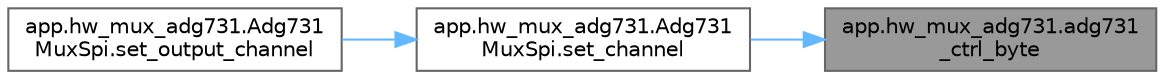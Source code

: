 digraph "app.hw_mux_adg731.adg731_ctrl_byte"
{
 // LATEX_PDF_SIZE
  bgcolor="transparent";
  edge [fontname=Helvetica,fontsize=10,labelfontname=Helvetica,labelfontsize=10];
  node [fontname=Helvetica,fontsize=10,shape=box,height=0.2,width=0.4];
  rankdir="RL";
  Node1 [id="Node000001",label="app.hw_mux_adg731.adg731\l_ctrl_byte",height=0.2,width=0.4,color="gray40", fillcolor="grey60", style="filled", fontcolor="black",tooltip="Génère le byte de contrôle pour l'ADG731."];
  Node1 -> Node2 [id="edge1_Node000001_Node000002",dir="back",color="steelblue1",style="solid",tooltip=" "];
  Node2 [id="Node000002",label="app.hw_mux_adg731.Adg731\lMuxSpi.set_channel",height=0.2,width=0.4,color="grey40", fillcolor="white", style="filled",URL="$classapp_1_1hw__mux__adg731_1_1_adg731_mux_spi.html#a1d21810662e9c89483f4a8d5430167cd",tooltip="Active un canal spécifique sur une carte donnée."];
  Node2 -> Node3 [id="edge2_Node000002_Node000003",dir="back",color="steelblue1",style="solid",tooltip=" "];
  Node3 [id="Node000003",label="app.hw_mux_adg731.Adg731\lMuxSpi.set_output_channel",height=0.2,width=0.4,color="grey40", fillcolor="white", style="filled",URL="$classapp_1_1hw__mux__adg731_1_1_adg731_mux_spi.html#a847670de338ddbc0e2257f8d821cd82a",tooltip="Utilitaire simple pour sélectionner un canal de sortie."];
}
